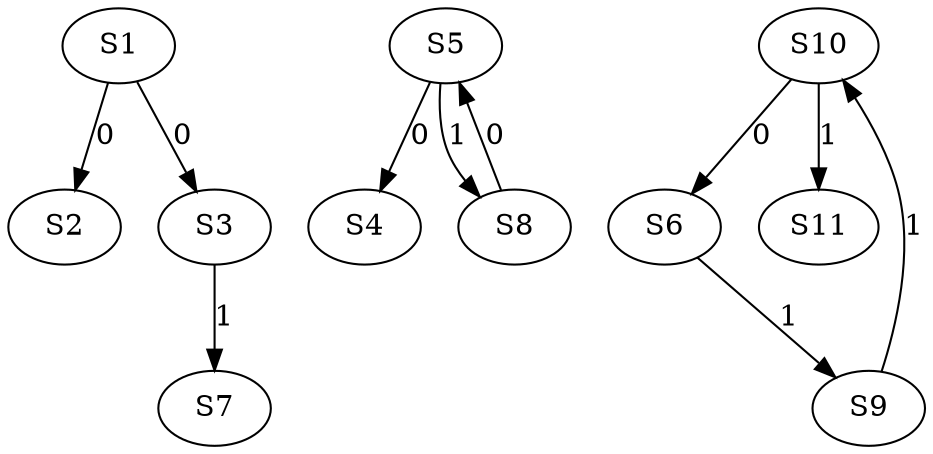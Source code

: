 strict digraph {
	S1 -> S2 [ label = 0 ];
	S1 -> S3 [ label = 0 ];
	S5 -> S4 [ label = 0 ];
	S8 -> S5 [ label = 0 ];
	S10 -> S6 [ label = 0 ];
	S3 -> S7 [ label = 1 ];
	S5 -> S8 [ label = 1 ];
	S6 -> S9 [ label = 1 ];
	S9 -> S10 [ label = 1 ];
	S10 -> S11 [ label = 1 ];
}